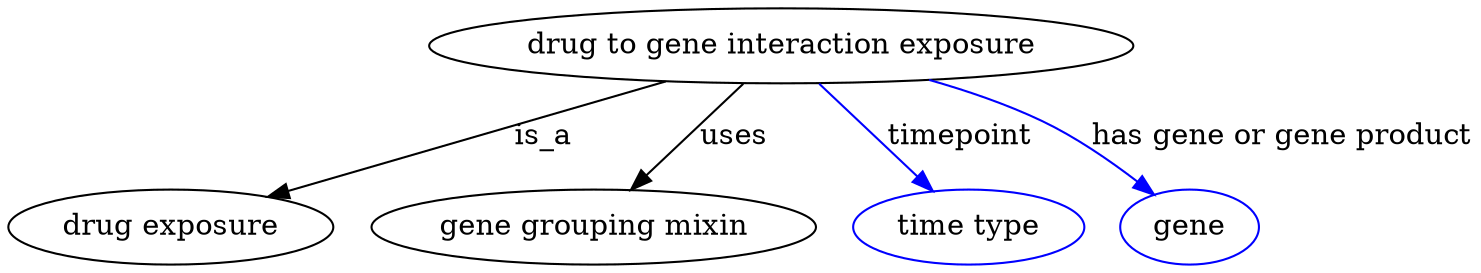 digraph {
	graph [bb="0,0,702.99,123"];
	node [label="\N"];
	"drug to gene interaction exposure"	[height=0.5,
		label="drug to gene interaction exposure",
		pos="370.99,105",
		width=4.694];
	"drug exposure"	[height=0.5,
		pos="77.993,18",
		width=2.1665];
	"drug to gene interaction exposure" -> "drug exposure"	[label=is_a,
		lp="256.99,61.5",
		pos="e,124.54,32.502 315.54,87.912 263.64,72.855 186.48,50.471 134.3,35.335"];
	"gene grouping mixin"	[height=0.5,
		pos="280.99,18",
		width=2.9608];
	"drug to gene interaction exposure" -> "gene grouping mixin"	[label=uses,
		lp="348.49,61.5",
		pos="e,298.87,35.885 352.78,86.799 339.4,74.158 321.04,56.823 306.24,42.846"];
	timepoint	[color=blue,
		height=0.5,
		label="time type",
		pos="460.99,18",
		width=1.5346];
	"drug to gene interaction exposure" -> timepoint	[color=blue,
		label=timepoint,
		lp="456.99,61.5",
		pos="e,443.72,35.31 389.21,86.799 402.77,73.993 421.43,56.369 436.32,42.299",
		style=solid];
	"has gene or gene product"	[color=blue,
		height=0.5,
		label=gene,
		pos="566.99,18",
		width=0.92075];
	"drug to gene interaction exposure" -> "has gene or gene product"	[color=blue,
		label="has gene or gene product",
		lp="611.49,61.5",
		pos="e,549.95,33.532 441.94,88.643 460.02,83.522 479.1,77.023 495.99,69 512.3,61.256 528.89,49.814 541.93,39.829",
		style=solid];
}
